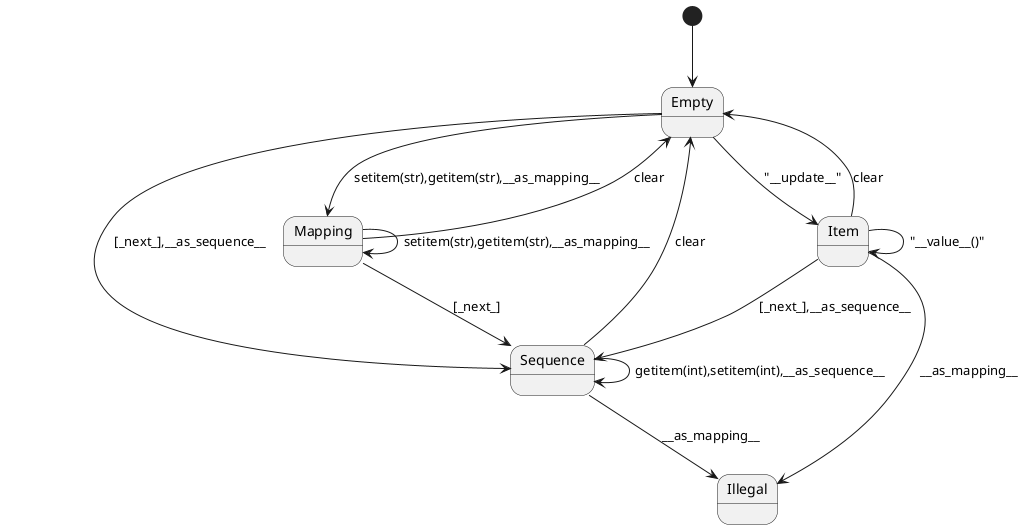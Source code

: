 @startuml
[*] --> Empty
Empty --> Mapping : setitem(str),getitem(str),__as_mapping__
Empty --> Sequence : [_next_],__as_sequence__
Empty --> Item: "__update__"
Item --> Sequence : [_next_],__as_sequence__
Mapping --> Sequence : [_next_]

Mapping --> Mapping : setitem(str),getitem(str),__as_mapping__
Sequence --> Sequence : getitem(int),setitem(int),__as_sequence__

Item --> Item : "__value__()"

Mapping     --> Empty : clear
Sequence    --> Empty : clear
Item        --> Empty : clear

Item     --> Illegal: __as_mapping__
Sequence --> Illegal: __as_mapping__

@enduml